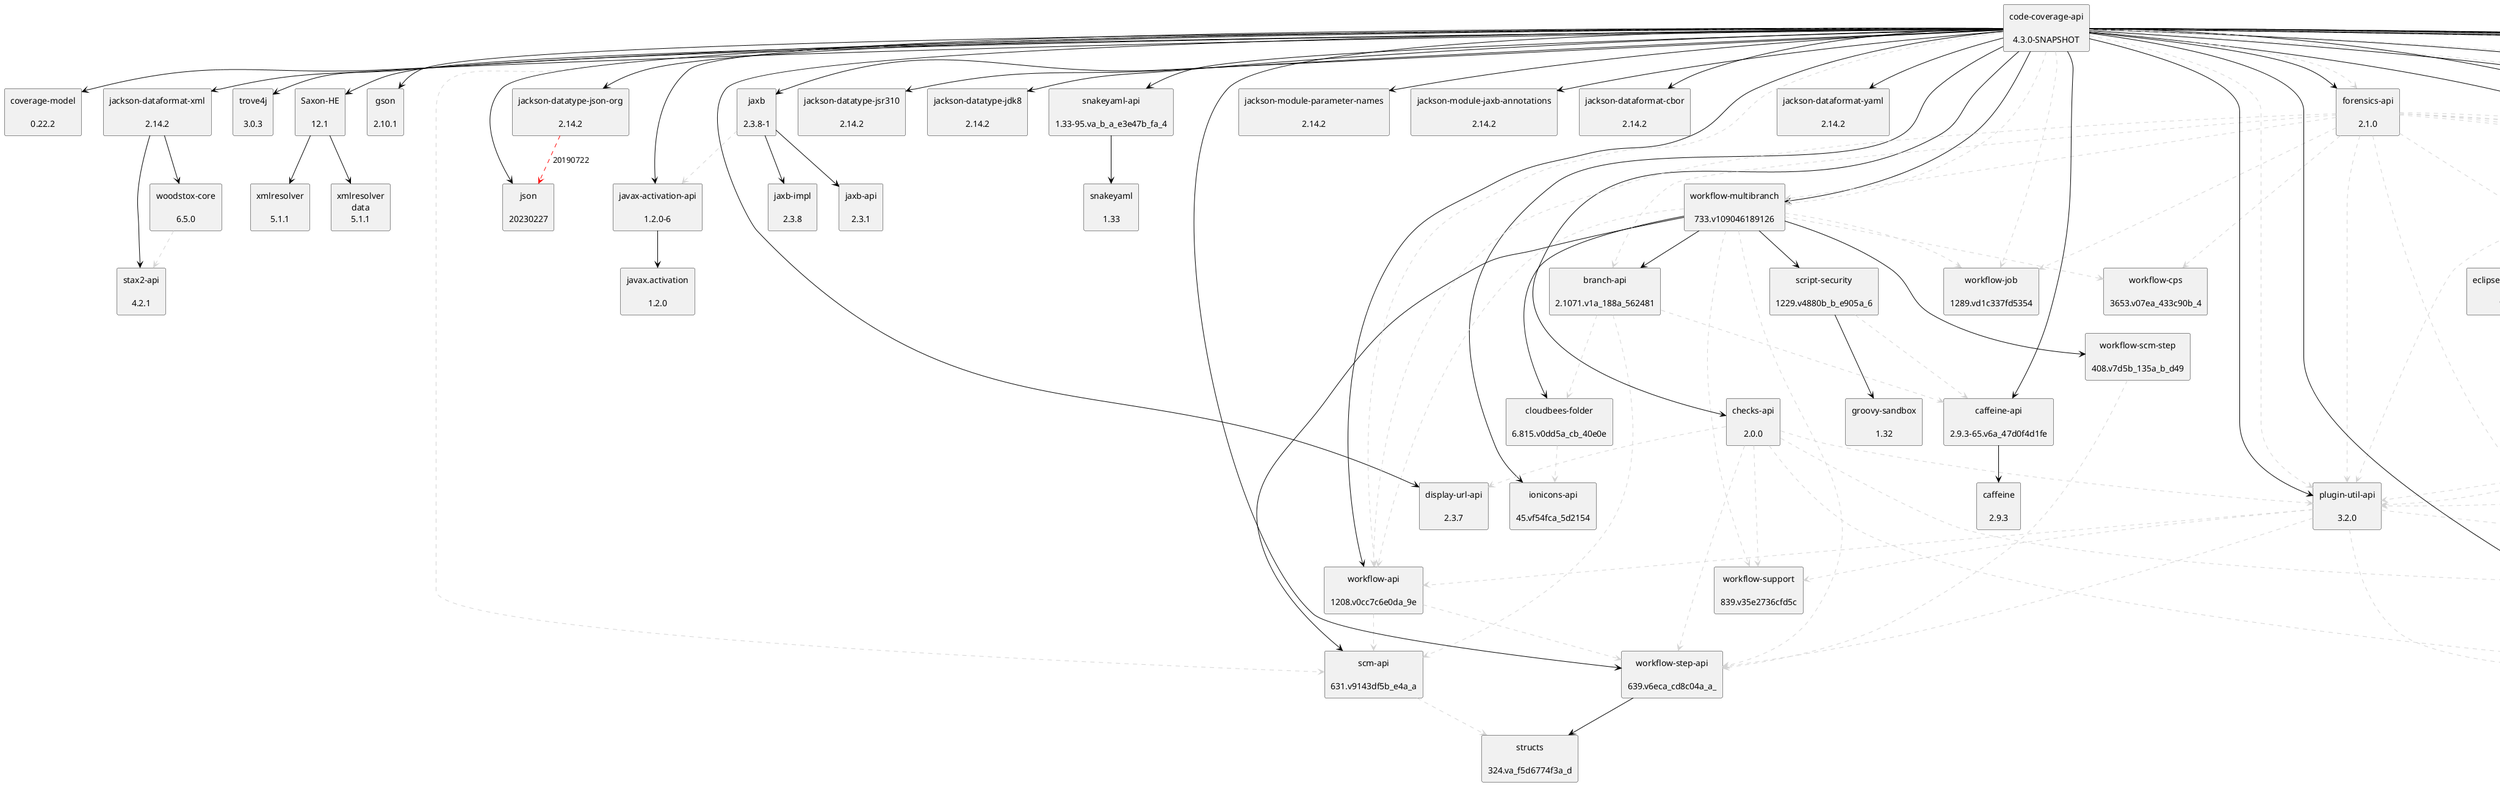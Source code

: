 @startuml
skinparam defaultTextAlignment center
skinparam rectangle {
  BackgroundColor<<optional>> beige
  BackgroundColor<<test>> lightGreen
  BackgroundColor<<runtime>> lightBlue
  BackgroundColor<<provided>> lightGray
}
rectangle "code-coverage-api\n\n4.3.0-SNAPSHOT" as io_jenkins_plugins_code_coverage_api_hpi
rectangle "coverage-model\n\n0.22.2" as edu_hm_hafner_coverage_model_jar
rectangle "ionicons-api\n\n45.vf54fca_5d2154" as io_jenkins_plugins_ionicons_api_jar
rectangle "trove4j\n\n3.0.3" as net_sf_trove4j_trove4j_jar
rectangle "Saxon-HE\n\n12.1" as net_sf_saxon_Saxon_HE_jar
rectangle "xmlresolver\n\n5.1.1" as org_xmlresolver_xmlresolver_jar
rectangle "xmlresolver\ndata\n5.1.1" as org_xmlresolver_xmlresolver_jar_data
rectangle "gson\n\n2.10.1" as com_google_code_gson_gson_jar
rectangle "workflow-multibranch\n\n733.v109046189126" as org_jenkins_ci_plugins_workflow_workflow_multibranch_jar
rectangle "workflow-step-api\n\n639.v6eca_cd8c04a_a_" as org_jenkins_ci_plugins_workflow_workflow_step_api_jar
rectangle "workflow-job\n\n1289.vd1c337fd5354" as org_jenkins_ci_plugins_workflow_workflow_job_jar
rectangle "workflow-support\n\n839.v35e2736cfd5c" as org_jenkins_ci_plugins_workflow_workflow_support_jar
rectangle "workflow-cps\n\n3653.v07ea_433c90b_4" as org_jenkins_ci_plugins_workflow_workflow_cps_jar
rectangle "scm-api\n\n631.v9143df5b_e4a_a" as org_jenkins_ci_plugins_scm_api_jar
rectangle "structs\n\n324.va_f5d6774f3a_d" as org_jenkins_ci_plugins_structs_jar
rectangle "branch-api\n\n2.1071.v1a_188a_562481" as org_jenkins_ci_plugins_branch_api_jar
rectangle "cloudbees-folder\n\n6.815.v0dd5a_cb_40e0e" as org_jenkins_ci_plugins_cloudbees_folder_jar
rectangle "caffeine-api\n\n2.9.3-65.v6a_47d0f4d1fe" as io_jenkins_plugins_caffeine_api_jar
rectangle "workflow-api\n\n1208.v0cc7c6e0da_9e" as org_jenkins_ci_plugins_workflow_workflow_api_jar
rectangle "workflow-scm-step\n\n408.v7d5b_135a_b_d49" as org_jenkins_ci_plugins_workflow_workflow_scm_step_jar
rectangle "script-security\n\n1229.v4880b_b_e905a_6" as org_jenkins_ci_plugins_script_security_jar
rectangle "groovy-sandbox\n\n1.32" as org_kohsuke_groovy_sandbox_jar
rectangle "jackson-datatype-jsr310\n\n2.14.2" as com_fasterxml_jackson_datatype_jackson_datatype_jsr310_jar
rectangle "jackson-datatype-jdk8\n\n2.14.2" as com_fasterxml_jackson_datatype_jackson_datatype_jdk8_jar
rectangle "jackson-datatype-json-org\n\n2.14.2" as com_fasterxml_jackson_datatype_jackson_datatype_json_org_jar
rectangle "json\n\n20230227" as org_json_json_jar
rectangle "jackson-module-parameter-names\n\n2.14.2" as com_fasterxml_jackson_module_jackson_module_parameter_names_jar
rectangle "jackson-module-jaxb-annotations\n\n2.14.2" as com_fasterxml_jackson_module_jackson_module_jaxb_annotations_jar
rectangle "jackson-dataformat-cbor\n\n2.14.2" as com_fasterxml_jackson_dataformat_jackson_dataformat_cbor_jar
rectangle "jackson-dataformat-xml\n\n2.14.2" as com_fasterxml_jackson_dataformat_jackson_dataformat_xml_jar
rectangle "stax2-api\n\n4.2.1" as org_codehaus_woodstox_stax2_api_jar
rectangle "woodstox-core\n\n6.5.0" as com_fasterxml_woodstox_woodstox_core_jar
rectangle "jackson-dataformat-yaml\n\n2.14.2" as com_fasterxml_jackson_dataformat_jackson_dataformat_yaml_jar
rectangle "javax-activation-api\n\n1.2.0-6" as io_jenkins_plugins_javax_activation_api_jar
rectangle "javax.activation\n\n1.2.0" as com_sun_activation_javax_activation_jar
rectangle "jaxb\n\n2.3.8-1" as io_jenkins_plugins_jaxb_jar
rectangle "jaxb-impl\n\n2.3.8" as com_sun_xml_bind_jaxb_impl_jar
rectangle "jaxb-api\n\n2.3.1" as javax_xml_bind_jaxb_api_jar
rectangle "snakeyaml-api\n\n1.33-95.va_b_a_e3e47b_fa_4" as io_jenkins_plugins_snakeyaml_api_jar
rectangle "snakeyaml\n\n1.33" as org_yaml_snakeyaml_jar
rectangle "checks-api\n\n2.0.0" as io_jenkins_plugins_checks_api_jar
rectangle "plugin-util-api\n\n3.2.0" as io_jenkins_plugins_plugin_util_api_jar
rectangle "display-url-api\n\n2.3.7" as org_jenkins_ci_plugins_display_url_api_jar
rectangle "commons-lang3-api\n\n3.12.0-36.vd97de6465d5b_" as io_jenkins_plugins_commons_lang3_api_jar
rectangle "commons-text-api\n\n1.10.0-36.vc008c8fcda_7b_" as io_jenkins_plugins_commons_text_api_jar
rectangle "echarts-api\n\n5.4.0-3" as io_jenkins_plugins_echarts_api_jar
rectangle "eclipse-collections-api\n\n9.2.0" as org_eclipse_collections_eclipse_collections_api_jar
rectangle "eclipse-collections\n\n9.2.0" as org_eclipse_collections_eclipse_collections_jar
rectangle "font-awesome-api\n\n6.3.0-2" as io_jenkins_plugins_font_awesome_api_jar
rectangle "bootstrap5-api\n\n5.2.2-2" as io_jenkins_plugins_bootstrap5_api_jar
rectangle "jquery3-api\n\n3.6.4-1" as io_jenkins_plugins_jquery3_api_jar
rectangle "data-tables-api\n\n1.13.3-3" as io_jenkins_plugins_data_tables_api_jar
rectangle "forensics-api\n\n2.1.0" as io_jenkins_plugins_forensics_api_jar
rectangle "prism-api\n\n1.29.0-4" as io_jenkins_plugins_prism_api_jar
rectangle "antisamy-markup-formatter\n\n159.v25b_c67cd35fb_" as org_jenkins_ci_plugins_antisamy_markup_formatter_jar
rectangle "owasp-java-html-sanitizer\n\n20220608.1" as com_googlecode_owasp_java_html_sanitizer_owasp_java_html_sanitizer_jar
rectangle "jsoup\n\n1.15.4" as org_jsoup_jsoup_jar
rectangle "guava\n\n31.1-jre" as com_google_guava_guava_jar
rectangle "commons-beanutils\n\n1.9.4" as commons_beanutils_commons_beanutils_jar
rectangle "commons-collections\n\n3.2.2" as commons_collections_commons_collections_jar
rectangle "caffeine\n\n2.9.3" as com_github_ben_manes_caffeine_caffeine_jar
rectangle "jsr305\n\n3.0.1" as com_google_code_findbugs_jsr305_jar
rectangle "commons-lang3\n\n3.12.0" as org_apache_commons_commons_lang3_jar
rectangle "commons-text\n\n1.10.0" as org_apache_commons_commons_text_jar
rectangle "failureaccess\n\n1.0.1" as com_google_guava_failureaccess_jar
rectangle "listenablefuture\n\n9999.0-empty-to-avoid-conflict-with-guava" as com_google_guava_listenablefuture_jar
io_jenkins_plugins_code_coverage_api_hpi -[#000000]-> edu_hm_hafner_coverage_model_jar
io_jenkins_plugins_code_coverage_api_hpi -[#000000]-> io_jenkins_plugins_ionicons_api_jar
io_jenkins_plugins_code_coverage_api_hpi -[#000000]-> net_sf_trove4j_trove4j_jar
net_sf_saxon_Saxon_HE_jar -[#000000]-> org_xmlresolver_xmlresolver_jar
net_sf_saxon_Saxon_HE_jar -[#000000]-> org_xmlresolver_xmlresolver_jar_data
io_jenkins_plugins_code_coverage_api_hpi -[#000000]-> net_sf_saxon_Saxon_HE_jar
io_jenkins_plugins_code_coverage_api_hpi -[#000000]-> com_google_code_gson_gson_jar
org_jenkins_ci_plugins_workflow_workflow_multibranch_jar .[#D3D3D3].> org_jenkins_ci_plugins_workflow_workflow_step_api_jar
org_jenkins_ci_plugins_workflow_workflow_multibranch_jar .[#D3D3D3].> org_jenkins_ci_plugins_workflow_workflow_job_jar
org_jenkins_ci_plugins_workflow_workflow_multibranch_jar .[#D3D3D3].> org_jenkins_ci_plugins_workflow_workflow_support_jar
org_jenkins_ci_plugins_workflow_workflow_multibranch_jar .[#D3D3D3].> org_jenkins_ci_plugins_workflow_workflow_cps_jar
org_jenkins_ci_plugins_scm_api_jar .[#D3D3D3].> org_jenkins_ci_plugins_structs_jar
org_jenkins_ci_plugins_workflow_workflow_multibranch_jar -[#000000]-> org_jenkins_ci_plugins_scm_api_jar
org_jenkins_ci_plugins_branch_api_jar .[#D3D3D3].> org_jenkins_ci_plugins_scm_api_jar
org_jenkins_ci_plugins_branch_api_jar .[#D3D3D3].> org_jenkins_ci_plugins_cloudbees_folder_jar
org_jenkins_ci_plugins_branch_api_jar .[#D3D3D3].> io_jenkins_plugins_caffeine_api_jar
org_jenkins_ci_plugins_workflow_workflow_multibranch_jar -[#000000]-> org_jenkins_ci_plugins_branch_api_jar
org_jenkins_ci_plugins_cloudbees_folder_jar .[#D3D3D3].> io_jenkins_plugins_ionicons_api_jar
org_jenkins_ci_plugins_workflow_workflow_multibranch_jar -[#000000]-> org_jenkins_ci_plugins_cloudbees_folder_jar
org_jenkins_ci_plugins_workflow_workflow_multibranch_jar .[#D3D3D3].> org_jenkins_ci_plugins_workflow_workflow_api_jar
org_jenkins_ci_plugins_workflow_workflow_scm_step_jar .[#D3D3D3].> org_jenkins_ci_plugins_workflow_workflow_step_api_jar
org_jenkins_ci_plugins_workflow_workflow_multibranch_jar -[#000000]-> org_jenkins_ci_plugins_workflow_workflow_scm_step_jar
org_jenkins_ci_plugins_script_security_jar -[#000000]-> org_kohsuke_groovy_sandbox_jar
org_jenkins_ci_plugins_script_security_jar .[#D3D3D3].> io_jenkins_plugins_caffeine_api_jar
org_jenkins_ci_plugins_workflow_workflow_multibranch_jar -[#000000]-> org_jenkins_ci_plugins_script_security_jar
io_jenkins_plugins_code_coverage_api_hpi -[#000000]-> org_jenkins_ci_plugins_workflow_workflow_multibranch_jar
org_jenkins_ci_plugins_workflow_workflow_api_jar .[#D3D3D3].> org_jenkins_ci_plugins_workflow_workflow_step_api_jar
org_jenkins_ci_plugins_workflow_workflow_api_jar .[#D3D3D3].> org_jenkins_ci_plugins_scm_api_jar
io_jenkins_plugins_code_coverage_api_hpi -[#000000]-> org_jenkins_ci_plugins_workflow_workflow_api_jar
org_jenkins_ci_plugins_workflow_workflow_step_api_jar -[#000000]-> org_jenkins_ci_plugins_structs_jar
io_jenkins_plugins_code_coverage_api_hpi -[#000000]-> org_jenkins_ci_plugins_workflow_workflow_step_api_jar
io_jenkins_plugins_code_coverage_api_hpi -[#000000]-> com_fasterxml_jackson_datatype_jackson_datatype_jsr310_jar
io_jenkins_plugins_code_coverage_api_hpi -[#000000]-> com_fasterxml_jackson_datatype_jackson_datatype_jdk8_jar
com_fasterxml_jackson_datatype_jackson_datatype_json_org_jar .[#FF0000].> org_json_json_jar: 20190722
io_jenkins_plugins_code_coverage_api_hpi -[#000000]-> com_fasterxml_jackson_datatype_jackson_datatype_json_org_jar
io_jenkins_plugins_code_coverage_api_hpi -[#000000]-> com_fasterxml_jackson_module_jackson_module_parameter_names_jar
io_jenkins_plugins_code_coverage_api_hpi -[#000000]-> com_fasterxml_jackson_module_jackson_module_jaxb_annotations_jar
io_jenkins_plugins_code_coverage_api_hpi -[#000000]-> com_fasterxml_jackson_dataformat_jackson_dataformat_cbor_jar
com_fasterxml_jackson_dataformat_jackson_dataformat_xml_jar -[#000000]-> org_codehaus_woodstox_stax2_api_jar
com_fasterxml_woodstox_woodstox_core_jar .[#D3D3D3].> org_codehaus_woodstox_stax2_api_jar
com_fasterxml_jackson_dataformat_jackson_dataformat_xml_jar -[#000000]-> com_fasterxml_woodstox_woodstox_core_jar
io_jenkins_plugins_code_coverage_api_hpi -[#000000]-> com_fasterxml_jackson_dataformat_jackson_dataformat_xml_jar
io_jenkins_plugins_code_coverage_api_hpi -[#000000]-> com_fasterxml_jackson_dataformat_jackson_dataformat_yaml_jar
io_jenkins_plugins_javax_activation_api_jar -[#000000]-> com_sun_activation_javax_activation_jar
io_jenkins_plugins_code_coverage_api_hpi -[#000000]-> io_jenkins_plugins_javax_activation_api_jar
io_jenkins_plugins_jaxb_jar -[#000000]-> com_sun_xml_bind_jaxb_impl_jar
io_jenkins_plugins_jaxb_jar .[#D3D3D3].> io_jenkins_plugins_javax_activation_api_jar
io_jenkins_plugins_jaxb_jar -[#000000]-> javax_xml_bind_jaxb_api_jar
io_jenkins_plugins_code_coverage_api_hpi -[#000000]-> io_jenkins_plugins_jaxb_jar
io_jenkins_plugins_snakeyaml_api_jar -[#000000]-> org_yaml_snakeyaml_jar
io_jenkins_plugins_code_coverage_api_hpi -[#000000]-> io_jenkins_plugins_snakeyaml_api_jar
io_jenkins_plugins_checks_api_jar .[#D3D3D3].> io_jenkins_plugins_plugin_util_api_jar
io_jenkins_plugins_checks_api_jar .[#D3D3D3].> org_jenkins_ci_plugins_display_url_api_jar
io_jenkins_plugins_checks_api_jar .[#D3D3D3].> org_jenkins_ci_plugins_workflow_workflow_step_api_jar
io_jenkins_plugins_checks_api_jar .[#D3D3D3].> org_jenkins_ci_plugins_workflow_workflow_support_jar
io_jenkins_plugins_checks_api_jar .[#D3D3D3].> io_jenkins_plugins_commons_lang3_api_jar
io_jenkins_plugins_checks_api_jar .[#D3D3D3].> io_jenkins_plugins_commons_text_api_jar
io_jenkins_plugins_code_coverage_api_hpi -[#000000]-> io_jenkins_plugins_checks_api_jar
io_jenkins_plugins_code_coverage_api_hpi -[#000000]-> org_jenkins_ci_plugins_display_url_api_jar
io_jenkins_plugins_echarts_api_jar -[#000000]-> org_eclipse_collections_eclipse_collections_api_jar
org_eclipse_collections_eclipse_collections_jar .[#D3D3D3].> org_eclipse_collections_eclipse_collections_api_jar
io_jenkins_plugins_echarts_api_jar -[#000000]-> org_eclipse_collections_eclipse_collections_jar
io_jenkins_plugins_echarts_api_jar .[#D3D3D3].> io_jenkins_plugins_plugin_util_api_jar
io_jenkins_plugins_echarts_api_jar .[#D3D3D3].> io_jenkins_plugins_font_awesome_api_jar
io_jenkins_plugins_echarts_api_jar .[#D3D3D3].> io_jenkins_plugins_bootstrap5_api_jar
io_jenkins_plugins_echarts_api_jar .[#D3D3D3].> io_jenkins_plugins_jquery3_api_jar
io_jenkins_plugins_echarts_api_jar .[#D3D3D3].> io_jenkins_plugins_commons_lang3_api_jar
io_jenkins_plugins_echarts_api_jar .[#D3D3D3].> io_jenkins_plugins_commons_text_api_jar
io_jenkins_plugins_code_coverage_api_hpi -[#000000]-> io_jenkins_plugins_echarts_api_jar
io_jenkins_plugins_bootstrap5_api_jar .[#D3D3D3].> io_jenkins_plugins_font_awesome_api_jar
io_jenkins_plugins_bootstrap5_api_jar .[#D3D3D3].> io_jenkins_plugins_commons_lang3_api_jar
io_jenkins_plugins_bootstrap5_api_jar .[#D3D3D3].> io_jenkins_plugins_commons_text_api_jar
io_jenkins_plugins_code_coverage_api_hpi -[#000000]-> io_jenkins_plugins_bootstrap5_api_jar
io_jenkins_plugins_jquery3_api_jar .[#D3D3D3].> io_jenkins_plugins_commons_lang3_api_jar
io_jenkins_plugins_jquery3_api_jar .[#D3D3D3].> io_jenkins_plugins_commons_text_api_jar
io_jenkins_plugins_code_coverage_api_hpi -[#000000]-> io_jenkins_plugins_jquery3_api_jar
io_jenkins_plugins_data_tables_api_jar .[#D3D3D3].> io_jenkins_plugins_plugin_util_api_jar
io_jenkins_plugins_data_tables_api_jar .[#D3D3D3].> io_jenkins_plugins_jquery3_api_jar
io_jenkins_plugins_data_tables_api_jar .[#D3D3D3].> io_jenkins_plugins_bootstrap5_api_jar
io_jenkins_plugins_data_tables_api_jar .[#D3D3D3].> io_jenkins_plugins_font_awesome_api_jar
io_jenkins_plugins_data_tables_api_jar .[#D3D3D3].> io_jenkins_plugins_commons_lang3_api_jar
io_jenkins_plugins_data_tables_api_jar .[#D3D3D3].> io_jenkins_plugins_commons_text_api_jar
io_jenkins_plugins_code_coverage_api_hpi -[#000000]-> io_jenkins_plugins_data_tables_api_jar
io_jenkins_plugins_forensics_api_jar .[#D3D3D3].> io_jenkins_plugins_plugin_util_api_jar
io_jenkins_plugins_forensics_api_jar .[#D3D3D3].> io_jenkins_plugins_font_awesome_api_jar
io_jenkins_plugins_forensics_api_jar .[#D3D3D3].> io_jenkins_plugins_bootstrap5_api_jar
io_jenkins_plugins_forensics_api_jar .[#D3D3D3].> io_jenkins_plugins_jquery3_api_jar
io_jenkins_plugins_forensics_api_jar .[#D3D3D3].> io_jenkins_plugins_echarts_api_jar
io_jenkins_plugins_forensics_api_jar .[#D3D3D3].> io_jenkins_plugins_data_tables_api_jar
io_jenkins_plugins_forensics_api_jar .[#D3D3D3].> org_jenkins_ci_plugins_workflow_workflow_api_jar
io_jenkins_plugins_forensics_api_jar .[#D3D3D3].> org_jenkins_ci_plugins_workflow_workflow_multibranch_jar
io_jenkins_plugins_forensics_api_jar .[#D3D3D3].> org_jenkins_ci_plugins_workflow_workflow_cps_jar
io_jenkins_plugins_forensics_api_jar .[#D3D3D3].> org_jenkins_ci_plugins_workflow_workflow_job_jar
io_jenkins_plugins_forensics_api_jar .[#D3D3D3].> org_jenkins_ci_plugins_branch_api_jar
io_jenkins_plugins_forensics_api_jar .[#D3D3D3].> io_jenkins_plugins_commons_lang3_api_jar
io_jenkins_plugins_forensics_api_jar .[#D3D3D3].> io_jenkins_plugins_commons_text_api_jar
io_jenkins_plugins_code_coverage_api_hpi -[#000000]-> io_jenkins_plugins_forensics_api_jar
io_jenkins_plugins_plugin_util_api_jar .[#D3D3D3].> org_jenkins_ci_plugins_workflow_workflow_api_jar
io_jenkins_plugins_plugin_util_api_jar .[#D3D3D3].> org_jenkins_ci_plugins_workflow_workflow_step_api_jar
io_jenkins_plugins_plugin_util_api_jar .[#D3D3D3].> org_jenkins_ci_plugins_workflow_workflow_support_jar
io_jenkins_plugins_plugin_util_api_jar .[#D3D3D3].> io_jenkins_plugins_commons_lang3_api_jar
io_jenkins_plugins_plugin_util_api_jar .[#D3D3D3].> io_jenkins_plugins_commons_text_api_jar
io_jenkins_plugins_code_coverage_api_hpi -[#000000]-> io_jenkins_plugins_plugin_util_api_jar
io_jenkins_plugins_font_awesome_api_jar .[#D3D3D3].> io_jenkins_plugins_plugin_util_api_jar
io_jenkins_plugins_font_awesome_api_jar .[#D3D3D3].> io_jenkins_plugins_commons_lang3_api_jar
io_jenkins_plugins_font_awesome_api_jar .[#D3D3D3].> io_jenkins_plugins_commons_text_api_jar
io_jenkins_plugins_code_coverage_api_hpi -[#000000]-> io_jenkins_plugins_font_awesome_api_jar
io_jenkins_plugins_prism_api_jar .[#D3D3D3].> io_jenkins_plugins_plugin_util_api_jar
io_jenkins_plugins_prism_api_jar .[#D3D3D3].> io_jenkins_plugins_font_awesome_api_jar
io_jenkins_plugins_prism_api_jar .[#D3D3D3].> io_jenkins_plugins_bootstrap5_api_jar
org_jenkins_ci_plugins_antisamy_markup_formatter_jar -[#000000]-> com_googlecode_owasp_java_html_sanitizer_owasp_java_html_sanitizer_jar
io_jenkins_plugins_prism_api_jar -[#000000]-> org_jenkins_ci_plugins_antisamy_markup_formatter_jar
io_jenkins_plugins_prism_api_jar .[#D3D3D3].> io_jenkins_plugins_commons_lang3_api_jar
io_jenkins_plugins_prism_api_jar .[#D3D3D3].> io_jenkins_plugins_commons_text_api_jar
io_jenkins_plugins_code_coverage_api_hpi -[#000000]-> io_jenkins_plugins_prism_api_jar
io_jenkins_plugins_code_coverage_api_hpi -[#000000]-> org_jsoup_jsoup_jar
io_jenkins_plugins_code_coverage_api_hpi .[#D3D3D3].> io_jenkins_plugins_plugin_util_api_jar
io_jenkins_plugins_code_coverage_api_hpi .[#D3D3D3].> io_jenkins_plugins_bootstrap5_api_jar
io_jenkins_plugins_code_coverage_api_hpi .[#D3D3D3].> io_jenkins_plugins_font_awesome_api_jar
io_jenkins_plugins_code_coverage_api_hpi .[#D3D3D3].> io_jenkins_plugins_jquery3_api_jar
io_jenkins_plugins_code_coverage_api_hpi .[#D3D3D3].> io_jenkins_plugins_forensics_api_jar
io_jenkins_plugins_code_coverage_api_hpi .[#D3D3D3].> com_google_guava_guava_jar
io_jenkins_plugins_code_coverage_api_hpi .[#D3D3D3].> commons_beanutils_commons_beanutils_jar
io_jenkins_plugins_code_coverage_api_hpi .[#D3D3D3].> commons_collections_commons_collections_jar
io_jenkins_plugins_code_coverage_api_hpi .[#D3D3D3].> org_jenkins_ci_plugins_scm_api_jar
io_jenkins_plugins_code_coverage_api_hpi .[#D3D3D3].> org_jenkins_ci_plugins_workflow_workflow_multibranch_jar
io_jenkins_plugins_code_coverage_api_hpi .[#D3D3D3].> org_jenkins_ci_plugins_workflow_workflow_api_jar
io_jenkins_plugins_code_coverage_api_hpi .[#D3D3D3].> org_jenkins_ci_plugins_workflow_workflow_job_jar
io_jenkins_plugins_caffeine_api_jar -[#000000]-> com_github_ben_manes_caffeine_caffeine_jar
io_jenkins_plugins_code_coverage_api_hpi -[#000000]-> io_jenkins_plugins_caffeine_api_jar
io_jenkins_plugins_code_coverage_api_hpi -[#000000]-> org_json_json_jar
io_jenkins_plugins_code_coverage_api_hpi -[#000000]-> com_google_code_findbugs_jsr305_jar
io_jenkins_plugins_commons_lang3_api_jar -[#000000]-> org_apache_commons_commons_lang3_jar
io_jenkins_plugins_code_coverage_api_hpi -[#000000]-> io_jenkins_plugins_commons_lang3_api_jar
io_jenkins_plugins_commons_text_api_jar -[#000000]-> org_apache_commons_commons_text_jar
io_jenkins_plugins_commons_text_api_jar .[#D3D3D3].> io_jenkins_plugins_commons_lang3_api_jar
io_jenkins_plugins_code_coverage_api_hpi -[#000000]-> io_jenkins_plugins_commons_text_api_jar
com_google_guava_guava_jar -[#000000]-> com_google_guava_failureaccess_jar
com_google_guava_guava_jar -[#000000]-> com_google_guava_listenablefuture_jar
com_google_guava_guava_jar .[#D3D3D3].> com_google_code_findbugs_jsr305_jar
io_jenkins_plugins_code_coverage_api_hpi -[#000000]-> com_google_guava_guava_jar
commons_beanutils_commons_beanutils_jar .[#D3D3D3].> commons_collections_commons_collections_jar
io_jenkins_plugins_code_coverage_api_hpi -[#000000]-> commons_beanutils_commons_beanutils_jar
io_jenkins_plugins_code_coverage_api_hpi -[#000000]-> commons_collections_commons_collections_jar
@enduml
